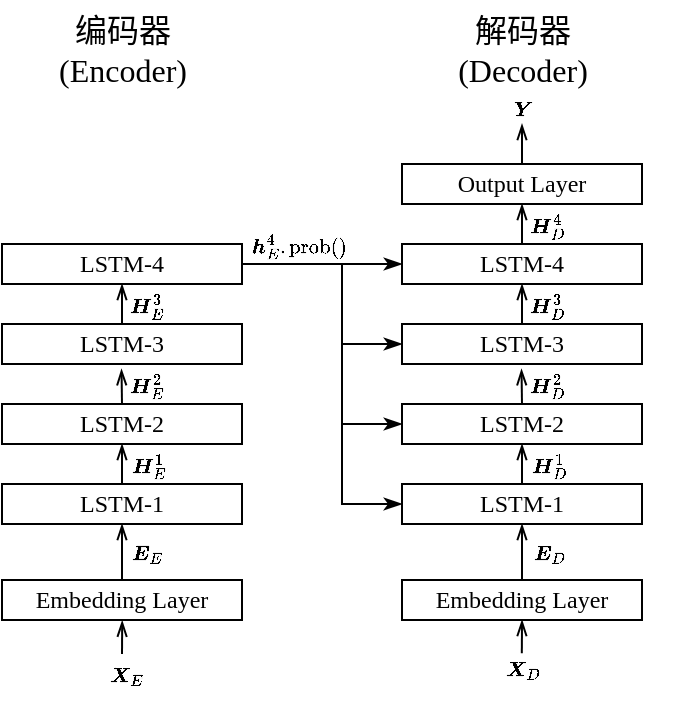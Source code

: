 <mxfile version="21.0.6" type="github">
  <diagram id="RZw11U9Z0QufpU0lCv-w" name="Page-1">
    <mxGraphModel dx="615" dy="418" grid="1" gridSize="10" guides="1" tooltips="1" connect="1" arrows="1" fold="1" page="1" pageScale="1" pageWidth="850" pageHeight="1100" math="1" shadow="0">
      <root>
        <mxCell id="0" />
        <mxCell id="1" parent="0" />
        <mxCell id="n8CdIjWMTedt_Ckutx07-6" style="edgeStyle=orthogonalEdgeStyle;rounded=0;orthogonalLoop=1;jettySize=auto;html=1;exitX=0.5;exitY=0;exitDx=0;exitDy=0;entryX=0.5;entryY=1;entryDx=0;entryDy=0;endArrow=openThin;endFill=0;fontFamily=Times New Roman;" parent="1" source="n8CdIjWMTedt_Ckutx07-1" target="n8CdIjWMTedt_Ckutx07-2" edge="1">
          <mxGeometry relative="1" as="geometry" />
        </mxCell>
        <mxCell id="n8CdIjWMTedt_Ckutx07-1" value="Embedding Layer" style="rounded=0;whiteSpace=wrap;html=1;fontFamily=Times New Roman;" parent="1" vertex="1">
          <mxGeometry x="320" y="368" width="120" height="20" as="geometry" />
        </mxCell>
        <mxCell id="n8CdIjWMTedt_Ckutx07-7" style="edgeStyle=orthogonalEdgeStyle;rounded=0;orthogonalLoop=1;jettySize=auto;html=1;exitX=0.5;exitY=0;exitDx=0;exitDy=0;entryX=0.5;entryY=1;entryDx=0;entryDy=0;endArrow=openThin;endFill=0;fontFamily=Times New Roman;" parent="1" source="n8CdIjWMTedt_Ckutx07-2" target="n8CdIjWMTedt_Ckutx07-3" edge="1">
          <mxGeometry relative="1" as="geometry" />
        </mxCell>
        <mxCell id="n8CdIjWMTedt_Ckutx07-2" value="LSTM-1" style="rounded=0;whiteSpace=wrap;html=1;fontFamily=Times New Roman;" parent="1" vertex="1">
          <mxGeometry x="320" y="320" width="120" height="20" as="geometry" />
        </mxCell>
        <mxCell id="n8CdIjWMTedt_Ckutx07-8" style="edgeStyle=orthogonalEdgeStyle;rounded=0;orthogonalLoop=1;jettySize=auto;html=1;exitX=0.5;exitY=0;exitDx=0;exitDy=0;entryX=0.498;entryY=1.13;entryDx=0;entryDy=0;entryPerimeter=0;endArrow=openThin;endFill=0;fontFamily=Times New Roman;" parent="1" source="n8CdIjWMTedt_Ckutx07-3" target="n8CdIjWMTedt_Ckutx07-4" edge="1">
          <mxGeometry relative="1" as="geometry" />
        </mxCell>
        <mxCell id="n8CdIjWMTedt_Ckutx07-3" value="LSTM-2" style="rounded=0;whiteSpace=wrap;html=1;fontFamily=Times New Roman;" parent="1" vertex="1">
          <mxGeometry x="320" y="280" width="120" height="20" as="geometry" />
        </mxCell>
        <mxCell id="n8CdIjWMTedt_Ckutx07-9" style="edgeStyle=orthogonalEdgeStyle;rounded=0;orthogonalLoop=1;jettySize=auto;html=1;exitX=0.5;exitY=0;exitDx=0;exitDy=0;entryX=0.5;entryY=1;entryDx=0;entryDy=0;endArrow=openThin;endFill=0;fontFamily=Times New Roman;" parent="1" source="n8CdIjWMTedt_Ckutx07-4" target="n8CdIjWMTedt_Ckutx07-5" edge="1">
          <mxGeometry relative="1" as="geometry" />
        </mxCell>
        <mxCell id="n8CdIjWMTedt_Ckutx07-4" value="LSTM-3" style="rounded=0;whiteSpace=wrap;html=1;fontFamily=Times New Roman;" parent="1" vertex="1">
          <mxGeometry x="320" y="240" width="120" height="20" as="geometry" />
        </mxCell>
        <mxCell id="n8CdIjWMTedt_Ckutx07-22" style="edgeStyle=orthogonalEdgeStyle;rounded=0;orthogonalLoop=1;jettySize=auto;html=1;exitX=1;exitY=0.5;exitDx=0;exitDy=0;entryX=0;entryY=0.5;entryDx=0;entryDy=0;endArrow=classicThin;endFill=1;fontFamily=Times New Roman;" parent="1" source="n8CdIjWMTedt_Ckutx07-5" target="n8CdIjWMTedt_Ckutx07-13" edge="1">
          <mxGeometry relative="1" as="geometry">
            <Array as="points">
              <mxPoint x="490" y="210" />
              <mxPoint x="490" y="330" />
            </Array>
          </mxGeometry>
        </mxCell>
        <mxCell id="g_va14IDI6EloOobNIzn-1" style="edgeStyle=orthogonalEdgeStyle;rounded=0;orthogonalLoop=1;jettySize=auto;html=1;exitX=1;exitY=0.5;exitDx=0;exitDy=0;entryX=0;entryY=0.5;entryDx=0;entryDy=0;endArrow=classicThin;endFill=1;" edge="1" parent="1" source="n8CdIjWMTedt_Ckutx07-5" target="n8CdIjWMTedt_Ckutx07-15">
          <mxGeometry relative="1" as="geometry">
            <Array as="points">
              <mxPoint x="490" y="210" />
              <mxPoint x="490" y="290" />
            </Array>
          </mxGeometry>
        </mxCell>
        <mxCell id="g_va14IDI6EloOobNIzn-2" style="edgeStyle=orthogonalEdgeStyle;rounded=0;orthogonalLoop=1;jettySize=auto;html=1;exitX=1;exitY=0.5;exitDx=0;exitDy=0;entryX=0;entryY=0.5;entryDx=0;entryDy=0;endArrow=classicThin;endFill=1;" edge="1" parent="1" source="n8CdIjWMTedt_Ckutx07-5" target="n8CdIjWMTedt_Ckutx07-17">
          <mxGeometry relative="1" as="geometry">
            <Array as="points">
              <mxPoint x="490" y="210" />
              <mxPoint x="490" y="250" />
            </Array>
          </mxGeometry>
        </mxCell>
        <mxCell id="g_va14IDI6EloOobNIzn-3" style="edgeStyle=orthogonalEdgeStyle;rounded=0;orthogonalLoop=1;jettySize=auto;html=1;exitX=1;exitY=0.5;exitDx=0;exitDy=0;entryX=0;entryY=0.5;entryDx=0;entryDy=0;endArrow=classicThin;endFill=1;" edge="1" parent="1" source="n8CdIjWMTedt_Ckutx07-5" target="n8CdIjWMTedt_Ckutx07-18">
          <mxGeometry relative="1" as="geometry" />
        </mxCell>
        <mxCell id="n8CdIjWMTedt_Ckutx07-5" value="LSTM-4" style="rounded=0;whiteSpace=wrap;html=1;fontFamily=Times New Roman;" parent="1" vertex="1">
          <mxGeometry x="320" y="200" width="120" height="20" as="geometry" />
        </mxCell>
        <mxCell id="n8CdIjWMTedt_Ckutx07-20" style="edgeStyle=orthogonalEdgeStyle;rounded=0;orthogonalLoop=1;jettySize=auto;html=1;exitX=0.5;exitY=0;exitDx=0;exitDy=0;entryX=0.5;entryY=1;entryDx=0;entryDy=0;endArrow=openThin;endFill=0;fontFamily=Times New Roman;" parent="1" source="n8CdIjWMTedt_Ckutx07-11" target="n8CdIjWMTedt_Ckutx07-13" edge="1">
          <mxGeometry relative="1" as="geometry">
            <mxPoint x="580" y="367.0" as="targetPoint" />
          </mxGeometry>
        </mxCell>
        <mxCell id="n8CdIjWMTedt_Ckutx07-11" value="Embedding Layer" style="rounded=0;whiteSpace=wrap;html=1;fontFamily=Times New Roman;" parent="1" vertex="1">
          <mxGeometry x="520" y="368" width="120" height="20" as="geometry" />
        </mxCell>
        <mxCell id="n8CdIjWMTedt_Ckutx07-12" style="edgeStyle=orthogonalEdgeStyle;rounded=0;orthogonalLoop=1;jettySize=auto;html=1;exitX=0.5;exitY=0;exitDx=0;exitDy=0;entryX=0.5;entryY=1;entryDx=0;entryDy=0;endArrow=openThin;endFill=0;fontFamily=Times New Roman;" parent="1" source="n8CdIjWMTedt_Ckutx07-13" target="n8CdIjWMTedt_Ckutx07-15" edge="1">
          <mxGeometry relative="1" as="geometry" />
        </mxCell>
        <mxCell id="n8CdIjWMTedt_Ckutx07-13" value="LSTM-1" style="rounded=0;whiteSpace=wrap;html=1;fontFamily=Times New Roman;" parent="1" vertex="1">
          <mxGeometry x="520" y="320" width="120" height="20" as="geometry" />
        </mxCell>
        <mxCell id="n8CdIjWMTedt_Ckutx07-14" style="edgeStyle=orthogonalEdgeStyle;rounded=0;orthogonalLoop=1;jettySize=auto;html=1;exitX=0.5;exitY=0;exitDx=0;exitDy=0;entryX=0.498;entryY=1.13;entryDx=0;entryDy=0;entryPerimeter=0;endArrow=openThin;endFill=0;fontFamily=Times New Roman;" parent="1" source="n8CdIjWMTedt_Ckutx07-15" target="n8CdIjWMTedt_Ckutx07-17" edge="1">
          <mxGeometry relative="1" as="geometry" />
        </mxCell>
        <mxCell id="n8CdIjWMTedt_Ckutx07-15" value="LSTM-2" style="rounded=0;whiteSpace=wrap;html=1;fontFamily=Times New Roman;" parent="1" vertex="1">
          <mxGeometry x="520" y="280" width="120" height="20" as="geometry" />
        </mxCell>
        <mxCell id="n8CdIjWMTedt_Ckutx07-16" style="edgeStyle=orthogonalEdgeStyle;rounded=0;orthogonalLoop=1;jettySize=auto;html=1;exitX=0.5;exitY=0;exitDx=0;exitDy=0;entryX=0.5;entryY=1;entryDx=0;entryDy=0;endArrow=openThin;endFill=0;fontFamily=Times New Roman;" parent="1" source="n8CdIjWMTedt_Ckutx07-17" target="n8CdIjWMTedt_Ckutx07-18" edge="1">
          <mxGeometry relative="1" as="geometry" />
        </mxCell>
        <mxCell id="n8CdIjWMTedt_Ckutx07-17" value="LSTM-3" style="rounded=0;whiteSpace=wrap;html=1;fontFamily=Times New Roman;" parent="1" vertex="1">
          <mxGeometry x="520" y="240" width="120" height="20" as="geometry" />
        </mxCell>
        <mxCell id="n8CdIjWMTedt_Ckutx07-24" style="edgeStyle=orthogonalEdgeStyle;rounded=0;orthogonalLoop=1;jettySize=auto;html=1;exitX=0.5;exitY=0;exitDx=0;exitDy=0;entryX=0.5;entryY=1;entryDx=0;entryDy=0;endArrow=openThin;endFill=0;fontFamily=Times New Roman;" parent="1" source="n8CdIjWMTedt_Ckutx07-18" target="n8CdIjWMTedt_Ckutx07-23" edge="1">
          <mxGeometry relative="1" as="geometry" />
        </mxCell>
        <mxCell id="n8CdIjWMTedt_Ckutx07-18" value="LSTM-4" style="rounded=0;whiteSpace=wrap;html=1;fontFamily=Times New Roman;" parent="1" vertex="1">
          <mxGeometry x="520" y="200" width="120" height="20" as="geometry" />
        </mxCell>
        <mxCell id="n8CdIjWMTedt_Ckutx07-43" style="edgeStyle=orthogonalEdgeStyle;rounded=0;orthogonalLoop=1;jettySize=auto;html=1;exitX=0.5;exitY=0;exitDx=0;exitDy=0;fontSize=10;endArrow=openThin;endFill=0;fontFamily=Times New Roman;" parent="1" source="n8CdIjWMTedt_Ckutx07-23" edge="1">
          <mxGeometry relative="1" as="geometry">
            <mxPoint x="580" y="140" as="targetPoint" />
          </mxGeometry>
        </mxCell>
        <mxCell id="n8CdIjWMTedt_Ckutx07-23" value="Output Layer" style="rounded=0;whiteSpace=wrap;html=1;fontFamily=Times New Roman;" parent="1" vertex="1">
          <mxGeometry x="520" y="160" width="120" height="20" as="geometry" />
        </mxCell>
        <mxCell id="n8CdIjWMTedt_Ckutx07-27" value="$$\boldsymbol&lt;br&gt;X_E$$" style="text;html=1;align=center;verticalAlign=middle;resizable=0;points=[];autosize=1;strokeColor=none;fillColor=none;fontSize=10;fontFamily=Times New Roman;" parent="1" vertex="1">
          <mxGeometry x="342" y="396" width="80" height="40" as="geometry" />
        </mxCell>
        <mxCell id="n8CdIjWMTedt_Ckutx07-28" value="$$\boldsymbol E_E$$" style="text;html=1;align=center;verticalAlign=middle;resizable=0;points=[];autosize=1;strokeColor=none;fillColor=none;fontSize=10;fontFamily=Times New Roman;" parent="1" vertex="1">
          <mxGeometry x="337" y="340" width="110" height="30" as="geometry" />
        </mxCell>
        <mxCell id="n8CdIjWMTedt_Ckutx07-29" value="$$\boldsymbol&amp;nbsp;H_E^1$$" style="text;html=1;align=center;verticalAlign=middle;resizable=0;points=[];autosize=1;strokeColor=none;fillColor=none;fontSize=10;fontFamily=Times New Roman;" parent="1" vertex="1">
          <mxGeometry x="333" y="296" width="120" height="30" as="geometry" />
        </mxCell>
        <mxCell id="n8CdIjWMTedt_Ckutx07-30" value="$$\boldsymbol&amp;nbsp;H_E^2$$" style="text;html=1;align=center;verticalAlign=middle;resizable=0;points=[];autosize=1;strokeColor=none;fillColor=none;fontSize=10;fontFamily=Times New Roman;" parent="1" vertex="1">
          <mxGeometry x="332" y="256" width="120" height="30" as="geometry" />
        </mxCell>
        <mxCell id="n8CdIjWMTedt_Ckutx07-31" value="$$\boldsymbol H_E^3$$" style="text;html=1;align=center;verticalAlign=middle;resizable=0;points=[];autosize=1;strokeColor=none;fillColor=none;fontSize=10;fontFamily=Times New Roman;" parent="1" vertex="1">
          <mxGeometry x="332" y="216" width="120" height="30" as="geometry" />
        </mxCell>
        <mxCell id="n8CdIjWMTedt_Ckutx07-32" value="$$\boldsymbol X_D$$" style="text;html=1;align=center;verticalAlign=middle;resizable=0;points=[];autosize=1;strokeColor=none;fillColor=none;fontSize=10;fontFamily=Times New Roman;" parent="1" vertex="1">
          <mxGeometry x="520" y="398" width="120" height="30" as="geometry" />
        </mxCell>
        <mxCell id="n8CdIjWMTedt_Ckutx07-33" value="$$\boldsymbol&amp;nbsp;h_E^4.\mathrm {prob()}$$" style="text;html=1;align=center;verticalAlign=middle;resizable=0;points=[];autosize=1;strokeColor=none;fillColor=none;fontSize=10;fontFamily=Times New Roman;" parent="1" vertex="1">
          <mxGeometry x="367.5" y="186" width="200" height="30" as="geometry" />
        </mxCell>
        <mxCell id="n8CdIjWMTedt_Ckutx07-34" value="$$\boldsymbol E_D$$" style="text;html=1;align=center;verticalAlign=middle;resizable=0;points=[];autosize=1;strokeColor=none;fillColor=none;fontSize=10;fontFamily=Times New Roman;" parent="1" vertex="1">
          <mxGeometry x="538" y="340" width="110" height="30" as="geometry" />
        </mxCell>
        <mxCell id="n8CdIjWMTedt_Ckutx07-35" value="$$\boldsymbol&amp;nbsp;H_D^1$$" style="text;html=1;align=center;verticalAlign=middle;resizable=0;points=[];autosize=1;strokeColor=none;fillColor=none;fontSize=10;fontFamily=Times New Roman;" parent="1" vertex="1">
          <mxGeometry x="528" y="296" width="130" height="30" as="geometry" />
        </mxCell>
        <mxCell id="n8CdIjWMTedt_Ckutx07-36" value="$$\boldsymbol&amp;nbsp;H_D^2$$" style="text;html=1;align=center;verticalAlign=middle;resizable=0;points=[];autosize=1;strokeColor=none;fillColor=none;fontSize=10;fontFamily=Times New Roman;" parent="1" vertex="1">
          <mxGeometry x="527" y="256" width="130" height="30" as="geometry" />
        </mxCell>
        <mxCell id="n8CdIjWMTedt_Ckutx07-37" value="$$\boldsymbol&amp;nbsp;H_D^3$$" style="text;html=1;align=center;verticalAlign=middle;resizable=0;points=[];autosize=1;strokeColor=none;fillColor=none;fontSize=10;fontFamily=Times New Roman;" parent="1" vertex="1">
          <mxGeometry x="527" y="216" width="130" height="30" as="geometry" />
        </mxCell>
        <mxCell id="n8CdIjWMTedt_Ckutx07-38" value="$$\boldsymbol&amp;nbsp;H_D^4$$" style="text;html=1;align=center;verticalAlign=middle;resizable=0;points=[];autosize=1;strokeColor=none;fillColor=none;fontSize=10;fontFamily=Times New Roman;" parent="1" vertex="1">
          <mxGeometry x="527" y="176" width="130" height="30" as="geometry" />
        </mxCell>
        <mxCell id="n8CdIjWMTedt_Ckutx07-40" value="" style="endArrow=openThin;html=1;rounded=0;fontSize=10;endFill=0;entryX=0.501;entryY=1.012;entryDx=0;entryDy=0;entryPerimeter=0;fontFamily=Times New Roman;" parent="1" edge="1">
          <mxGeometry width="50" height="50" relative="1" as="geometry">
            <mxPoint x="380" y="405" as="sourcePoint" />
            <mxPoint x="380.1" y="388.36" as="targetPoint" />
            <Array as="points">
              <mxPoint x="380" y="405" />
            </Array>
          </mxGeometry>
        </mxCell>
        <mxCell id="n8CdIjWMTedt_Ckutx07-41" value="" style="endArrow=openThin;html=1;rounded=0;fontSize=10;endFill=0;entryX=0.501;entryY=1.012;entryDx=0;entryDy=0;entryPerimeter=0;fontFamily=Times New Roman;" parent="1" edge="1">
          <mxGeometry width="50" height="50" relative="1" as="geometry">
            <mxPoint x="579.91" y="404.64" as="sourcePoint" />
            <mxPoint x="580.01" y="388" as="targetPoint" />
            <Array as="points">
              <mxPoint x="579.91" y="404.64" />
            </Array>
          </mxGeometry>
        </mxCell>
        <mxCell id="n8CdIjWMTedt_Ckutx07-44" value="$$\boldsymbol&amp;nbsp;Y$$" style="text;html=1;align=center;verticalAlign=middle;resizable=0;points=[];autosize=1;strokeColor=none;fillColor=none;fontSize=10;fontFamily=Times New Roman;" parent="1" vertex="1">
          <mxGeometry x="530" y="118" width="100" height="30" as="geometry" />
        </mxCell>
        <mxCell id="3-nxByOjKba1RK369I2l-1" value="&lt;font style=&quot;font-size: 16px;&quot;&gt;编码器&lt;br&gt;(Encoder)&lt;/font&gt;" style="text;html=1;align=center;verticalAlign=middle;resizable=0;points=[];autosize=1;strokeColor=none;fillColor=none;fontFamily=Times New Roman;" parent="1" vertex="1">
          <mxGeometry x="335" y="78" width="90" height="50" as="geometry" />
        </mxCell>
        <mxCell id="3-nxByOjKba1RK369I2l-2" value="&lt;font style=&quot;font-size: 16px;&quot;&gt;解码器&lt;br&gt;(Decoder)&lt;/font&gt;" style="text;html=1;align=center;verticalAlign=middle;resizable=0;points=[];autosize=1;strokeColor=none;fillColor=none;fontFamily=Times New Roman;" parent="1" vertex="1">
          <mxGeometry x="535" y="78" width="90" height="50" as="geometry" />
        </mxCell>
      </root>
    </mxGraphModel>
  </diagram>
</mxfile>
